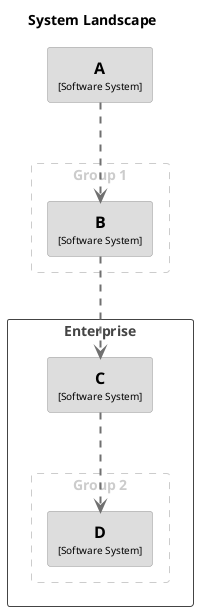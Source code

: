 @startuml
set separator none
title System Landscape

top to bottom direction

skinparam {
  arrowFontSize 10
  defaultTextAlignment center
  wrapWidth 200
  maxMessageSize 100
}

hide stereotype

skinparam rectangle<<A>> {
  BackgroundColor #dddddd
  FontColor #000000
  BorderColor #9a9a9a
  shadowing false
}
skinparam rectangle<<B>> {
  BackgroundColor #dddddd
  FontColor #000000
  BorderColor #9a9a9a
  shadowing false
}
skinparam rectangle<<C>> {
  BackgroundColor #dddddd
  FontColor #000000
  BorderColor #9a9a9a
  shadowing false
}
skinparam rectangle<<D>> {
  BackgroundColor #dddddd
  FontColor #000000
  BorderColor #9a9a9a
  shadowing false
}

rectangle "Enterprise" <<enterprise>> {
  skinparam RectangleBorderColor<<enterprise>> #444444
  skinparam RectangleFontColor<<enterprise>> #444444

  rectangle "Group 2" <<group1>> {
    skinparam RectangleBorderColor<<group1>> #cccccc
    skinparam RectangleFontColor<<group1>> #cccccc
    skinparam RectangleBorderStyle<<group1>> dashed

    rectangle "==D\n<size:10>[Software System]</size>" <<D>> as D
  }

  rectangle "==C\n<size:10>[Software System]</size>" <<C>> as C
}

rectangle "Group 1" <<group2>> {
  skinparam RectangleBorderColor<<group2>> #cccccc
  skinparam RectangleFontColor<<group2>> #cccccc
  skinparam RectangleBorderStyle<<group2>> dashed

  rectangle "==B\n<size:10>[Software System]</size>" <<B>> as B
}

rectangle "==A\n<size:10>[Software System]</size>" <<A>> as A

B .[#707070,thickness=2].> C : "<color:#707070>"
C .[#707070,thickness=2].> D : "<color:#707070>"
A .[#707070,thickness=2].> B : "<color:#707070>"
@enduml